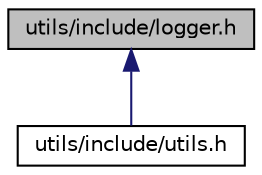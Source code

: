 digraph "utils/include/logger.h"
{
 // LATEX_PDF_SIZE
  edge [fontname="Helvetica",fontsize="10",labelfontname="Helvetica",labelfontsize="10"];
  node [fontname="Helvetica",fontsize="10",shape=record];
  Node1 [label="utils/include/logger.h",height=0.2,width=0.4,color="black", fillcolor="grey75", style="filled", fontcolor="black",tooltip="Logger Functions to log messages."];
  Node1 -> Node2 [dir="back",color="midnightblue",fontsize="10",style="solid"];
  Node2 [label="utils/include/utils.h",height=0.2,width=0.4,color="black", fillcolor="white", style="filled",URL="$utils_8h.html",tooltip="Include all the headers from the project."];
}
